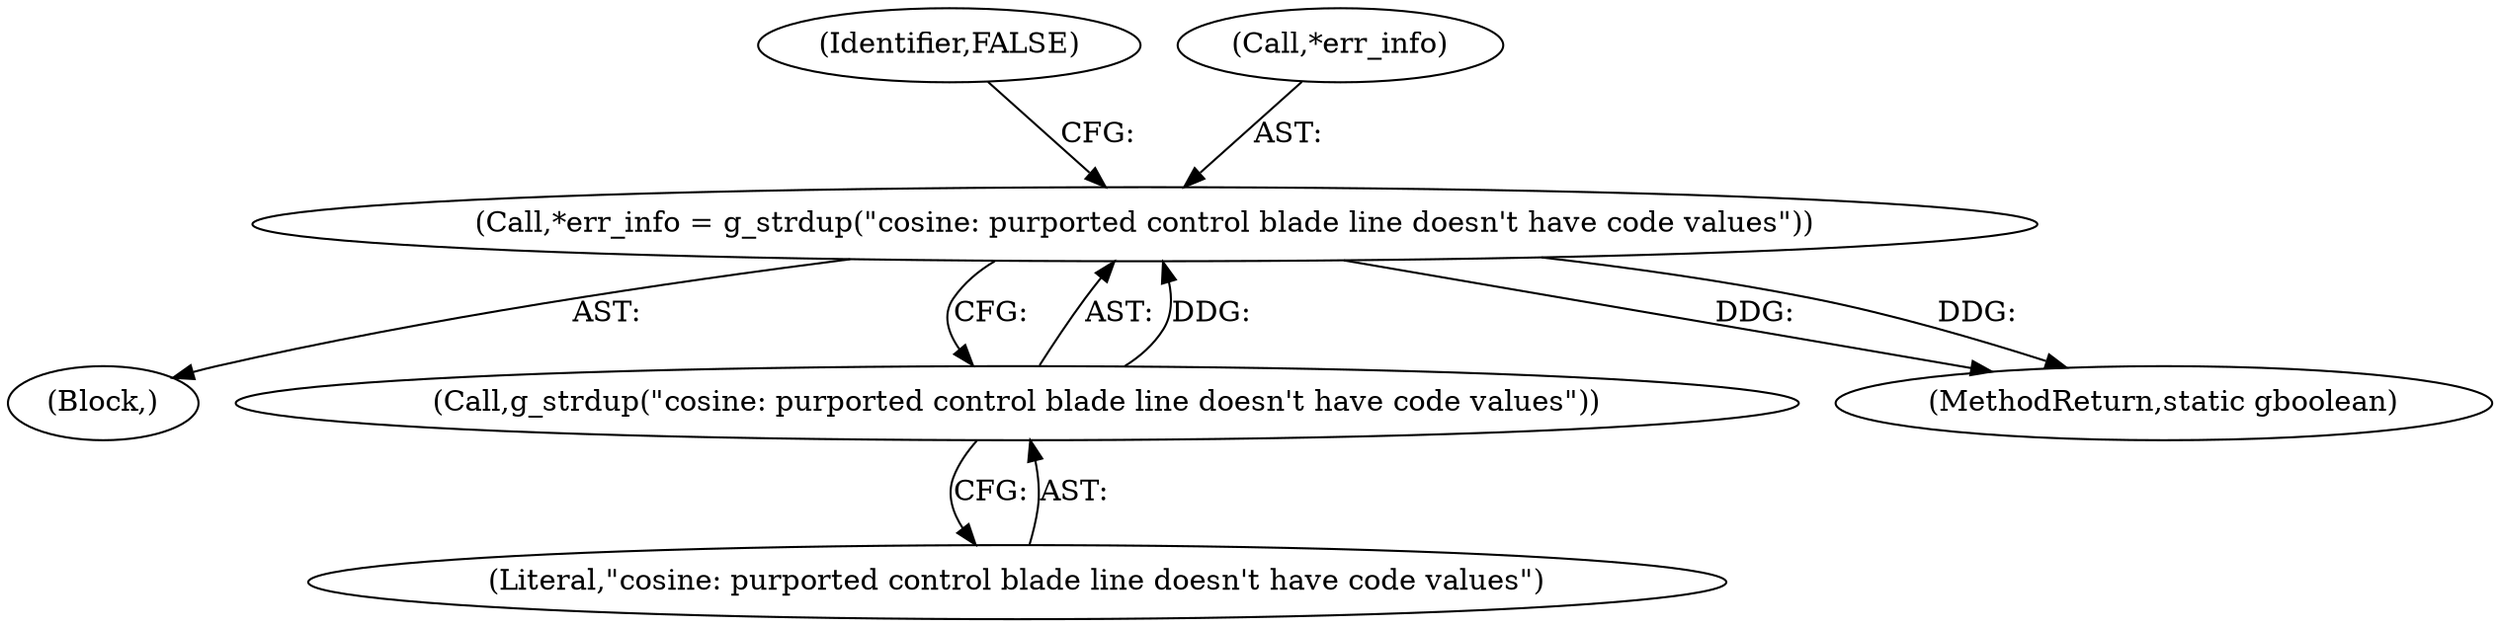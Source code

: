 digraph "0_wireshark_f5ec0afb766f19519ea9623152cca3bbe2229500_2@API" {
"1000219" [label="(Call,*err_info = g_strdup(\"cosine: purported control blade line doesn't have code values\"))"];
"1000222" [label="(Call,g_strdup(\"cosine: purported control blade line doesn't have code values\"))"];
"1000214" [label="(Block,)"];
"1000225" [label="(Identifier,FALSE)"];
"1000220" [label="(Call,*err_info)"];
"1000578" [label="(MethodReturn,static gboolean)"];
"1000223" [label="(Literal,\"cosine: purported control blade line doesn't have code values\")"];
"1000219" [label="(Call,*err_info = g_strdup(\"cosine: purported control blade line doesn't have code values\"))"];
"1000222" [label="(Call,g_strdup(\"cosine: purported control blade line doesn't have code values\"))"];
"1000219" -> "1000214"  [label="AST: "];
"1000219" -> "1000222"  [label="CFG: "];
"1000220" -> "1000219"  [label="AST: "];
"1000222" -> "1000219"  [label="AST: "];
"1000225" -> "1000219"  [label="CFG: "];
"1000219" -> "1000578"  [label="DDG: "];
"1000219" -> "1000578"  [label="DDG: "];
"1000222" -> "1000219"  [label="DDG: "];
"1000222" -> "1000223"  [label="CFG: "];
"1000223" -> "1000222"  [label="AST: "];
}

